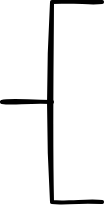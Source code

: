 <mxfile>
    <diagram id="JNSzaKWc24idZOLQUllP" name="第 1 页">
        <mxGraphModel dx="754" dy="544" grid="1" gridSize="10" guides="1" tooltips="1" connect="1" arrows="1" fold="1" page="1" pageScale="1" pageWidth="827" pageHeight="1169" math="0" shadow="0">
            <root>
                <mxCell id="0"/>
                <mxCell id="1" parent="0"/>
                <mxCell id="5" value="" style="strokeWidth=2;html=1;shape=mxgraph.flowchart.annotation_2;align=left;labelPosition=right;pointerEvents=1;sketch=1;" vertex="1" parent="1">
                    <mxGeometry x="100" y="80" width="50" height="100" as="geometry"/>
                </mxCell>
            </root>
        </mxGraphModel>
    </diagram>
</mxfile>